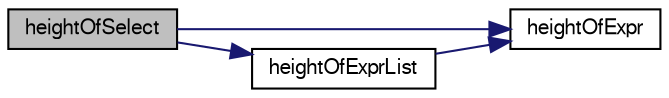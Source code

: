 digraph "heightOfSelect"
{
  edge [fontname="FreeSans",fontsize="10",labelfontname="FreeSans",labelfontsize="10"];
  node [fontname="FreeSans",fontsize="10",shape=record];
  rankdir="LR";
  Node138478 [label="heightOfSelect",height=0.2,width=0.4,color="black", fillcolor="grey75", style="filled", fontcolor="black"];
  Node138478 -> Node138479 [color="midnightblue",fontsize="10",style="solid",fontname="FreeSans"];
  Node138479 [label="heightOfExpr",height=0.2,width=0.4,color="black", fillcolor="white", style="filled",URL="$sqlite3_8c.html#a2b4e5cbf5eeb540c3c26929aeb1eae1c"];
  Node138478 -> Node138480 [color="midnightblue",fontsize="10",style="solid",fontname="FreeSans"];
  Node138480 [label="heightOfExprList",height=0.2,width=0.4,color="black", fillcolor="white", style="filled",URL="$sqlite3_8c.html#a8b10054a02ee97620c9270d3c206a895"];
  Node138480 -> Node138479 [color="midnightblue",fontsize="10",style="solid",fontname="FreeSans"];
}
